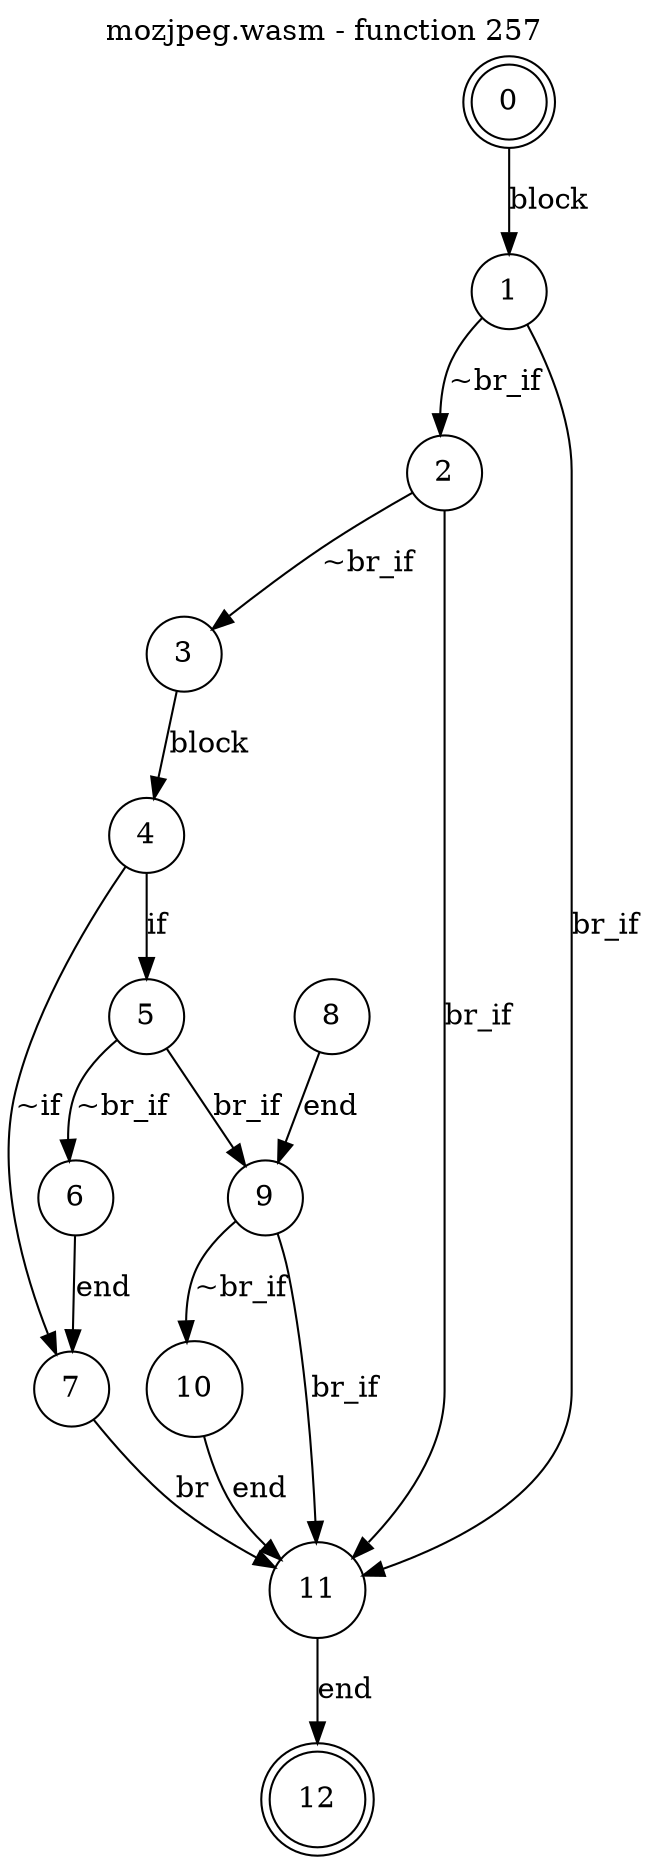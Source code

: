 digraph finite_state_machine {
    label = "mozjpeg.wasm - function 257"
    labelloc =  t
    labelfontsize = 16
    labelfontcolor = black
    labelfontname = "Helvetica"
    node [shape = doublecircle]; 0 12;
    node [shape = circle];
    0 -> 1[label = "block"];
    1 -> 2[label = "~br_if"];
    1 -> 11[label = "br_if"];
    2 -> 3[label = "~br_if"];
    2 -> 11[label = "br_if"];
    3 -> 4[label = "block"];
    4 -> 5[label = "if"];
    4 -> 7[label = "~if"];
    5 -> 6[label = "~br_if"];
    5 -> 9[label = "br_if"];
    6 -> 7[label = "end"];
    7 -> 11[label = "br"];
    8 -> 9[label = "end"];
    9 -> 10[label = "~br_if"];
    9 -> 11[label = "br_if"];
    10 -> 11[label = "end"];
    11 -> 12[label = "end"];
}
